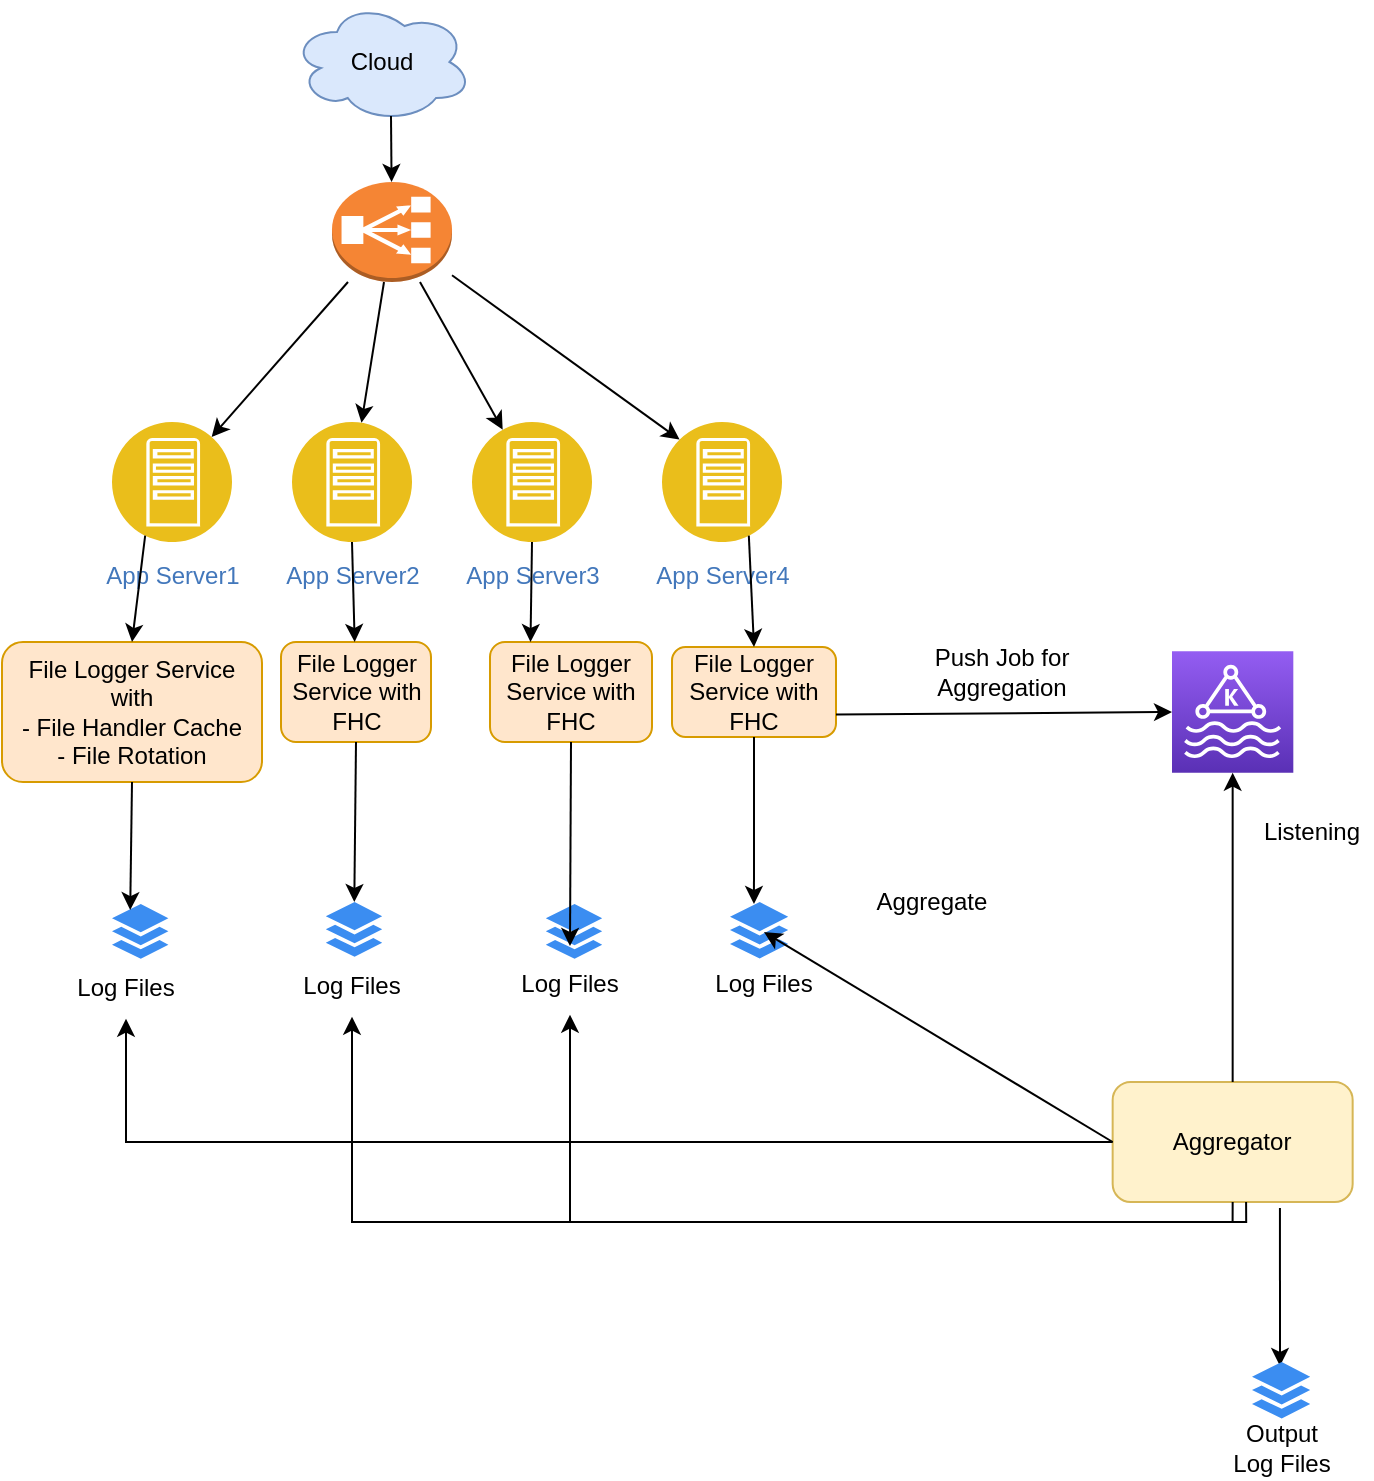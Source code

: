 <mxfile version="19.0.0" type="github">
  <diagram id="lUa3gWWIOQ3Ezx8iIg11" name="Page-1">
    <mxGraphModel dx="786" dy="1555" grid="1" gridSize="10" guides="1" tooltips="1" connect="1" arrows="1" fold="1" page="1" pageScale="1" pageWidth="850" pageHeight="1100" math="0" shadow="0">
      <root>
        <mxCell id="0" />
        <mxCell id="1" parent="0" />
        <mxCell id="HoUSiF2mZgYhkKFjoCLb-3" value="App Server1" style="aspect=fixed;perimeter=ellipsePerimeter;html=1;align=center;shadow=0;dashed=0;fontColor=#4277BB;labelBackgroundColor=#ffffff;fontSize=12;spacingTop=3;image;image=img/lib/ibm/applications/app_server.svg;" parent="1" vertex="1">
          <mxGeometry x="150" y="180" width="60" height="60" as="geometry" />
        </mxCell>
        <mxCell id="HoUSiF2mZgYhkKFjoCLb-4" value="" style="endArrow=classic;html=1;rounded=0;" parent="1" source="HoUSiF2mZgYhkKFjoCLb-19" target="HoUSiF2mZgYhkKFjoCLb-3" edge="1">
          <mxGeometry width="50" height="50" relative="1" as="geometry">
            <mxPoint x="271" y="33.04" as="sourcePoint" />
            <mxPoint x="430" y="200" as="targetPoint" />
          </mxGeometry>
        </mxCell>
        <mxCell id="HoUSiF2mZgYhkKFjoCLb-6" value="App Server2" style="aspect=fixed;perimeter=ellipsePerimeter;html=1;align=center;shadow=0;dashed=0;fontColor=#4277BB;labelBackgroundColor=#ffffff;fontSize=12;spacingTop=3;image;image=img/lib/ibm/applications/app_server.svg;" parent="1" vertex="1">
          <mxGeometry x="240" y="180" width="60" height="60" as="geometry" />
        </mxCell>
        <mxCell id="HoUSiF2mZgYhkKFjoCLb-7" value="App Server3" style="aspect=fixed;perimeter=ellipsePerimeter;html=1;align=center;shadow=0;dashed=0;fontColor=#4277BB;labelBackgroundColor=#ffffff;fontSize=12;spacingTop=3;image;image=img/lib/ibm/applications/app_server.svg;" parent="1" vertex="1">
          <mxGeometry x="330" y="180" width="60" height="60" as="geometry" />
        </mxCell>
        <mxCell id="HoUSiF2mZgYhkKFjoCLb-8" value="App Server4" style="aspect=fixed;perimeter=ellipsePerimeter;html=1;align=center;shadow=0;dashed=0;fontColor=#4277BB;labelBackgroundColor=#ffffff;fontSize=12;spacingTop=3;image;image=img/lib/ibm/applications/app_server.svg;" parent="1" vertex="1">
          <mxGeometry x="425" y="180" width="60" height="60" as="geometry" />
        </mxCell>
        <mxCell id="HoUSiF2mZgYhkKFjoCLb-16" value="" style="endArrow=classic;html=1;rounded=0;" parent="1" source="HoUSiF2mZgYhkKFjoCLb-19" target="HoUSiF2mZgYhkKFjoCLb-6" edge="1">
          <mxGeometry width="50" height="50" relative="1" as="geometry">
            <mxPoint x="277.96" y="34" as="sourcePoint" />
            <mxPoint x="430" y="190" as="targetPoint" />
          </mxGeometry>
        </mxCell>
        <mxCell id="HoUSiF2mZgYhkKFjoCLb-17" value="" style="endArrow=classic;html=1;rounded=0;" parent="1" source="HoUSiF2mZgYhkKFjoCLb-19" target="HoUSiF2mZgYhkKFjoCLb-7" edge="1">
          <mxGeometry width="50" height="50" relative="1" as="geometry">
            <mxPoint x="294.779" y="38.768" as="sourcePoint" />
            <mxPoint x="430" y="190" as="targetPoint" />
          </mxGeometry>
        </mxCell>
        <mxCell id="HoUSiF2mZgYhkKFjoCLb-18" value="" style="endArrow=classic;html=1;rounded=0;entryX=0;entryY=0;entryDx=0;entryDy=0;" parent="1" source="HoUSiF2mZgYhkKFjoCLb-19" target="HoUSiF2mZgYhkKFjoCLb-8" edge="1">
          <mxGeometry width="50" height="50" relative="1" as="geometry">
            <mxPoint x="316" y="24" as="sourcePoint" />
            <mxPoint x="430" y="190" as="targetPoint" />
          </mxGeometry>
        </mxCell>
        <mxCell id="HoUSiF2mZgYhkKFjoCLb-19" value="" style="outlineConnect=0;dashed=0;verticalLabelPosition=bottom;verticalAlign=top;align=center;html=1;shape=mxgraph.aws3.classic_load_balancer;fillColor=#F58534;gradientColor=none;" parent="1" vertex="1">
          <mxGeometry x="260" y="60" width="60" height="50" as="geometry" />
        </mxCell>
        <mxCell id="HoUSiF2mZgYhkKFjoCLb-20" value="Cloud" style="ellipse;shape=cloud;whiteSpace=wrap;html=1;fillColor=#dae8fc;strokeColor=#6c8ebf;" parent="1" vertex="1">
          <mxGeometry x="240" y="-30" width="90" height="60" as="geometry" />
        </mxCell>
        <mxCell id="HoUSiF2mZgYhkKFjoCLb-21" value="" style="endArrow=classic;html=1;rounded=0;exitX=0.55;exitY=0.95;exitDx=0;exitDy=0;exitPerimeter=0;" parent="1" source="HoUSiF2mZgYhkKFjoCLb-20" target="HoUSiF2mZgYhkKFjoCLb-19" edge="1">
          <mxGeometry width="50" height="50" relative="1" as="geometry">
            <mxPoint x="380" y="130" as="sourcePoint" />
            <mxPoint x="430" y="80" as="targetPoint" />
          </mxGeometry>
        </mxCell>
        <mxCell id="HoUSiF2mZgYhkKFjoCLb-22" value="" style="sketch=0;html=1;aspect=fixed;strokeColor=none;shadow=0;align=center;verticalAlign=top;fillColor=#3B8DF1;shape=mxgraph.gcp2.files" parent="1" vertex="1">
          <mxGeometry x="150.0" y="421" width="28.2" height="27.34" as="geometry" />
        </mxCell>
        <mxCell id="HoUSiF2mZgYhkKFjoCLb-23" value="Log Files" style="text;html=1;strokeColor=none;fillColor=none;align=center;verticalAlign=middle;whiteSpace=wrap;rounded=0;" parent="1" vertex="1">
          <mxGeometry x="127" y="448.34" width="60" height="30" as="geometry" />
        </mxCell>
        <mxCell id="HoUSiF2mZgYhkKFjoCLb-24" value="" style="sketch=0;html=1;aspect=fixed;strokeColor=none;shadow=0;align=center;verticalAlign=top;fillColor=#3B8DF1;shape=mxgraph.gcp2.files" parent="1" vertex="1">
          <mxGeometry x="256.9" y="420" width="28.2" height="27.34" as="geometry" />
        </mxCell>
        <mxCell id="HoUSiF2mZgYhkKFjoCLb-25" value="Log Files" style="text;html=1;strokeColor=none;fillColor=none;align=center;verticalAlign=middle;whiteSpace=wrap;rounded=0;" parent="1" vertex="1">
          <mxGeometry x="240" y="447.34" width="60" height="30" as="geometry" />
        </mxCell>
        <mxCell id="HoUSiF2mZgYhkKFjoCLb-26" value="" style="sketch=0;html=1;aspect=fixed;strokeColor=none;shadow=0;align=center;verticalAlign=top;fillColor=#3B8DF1;shape=mxgraph.gcp2.files" parent="1" vertex="1">
          <mxGeometry x="366.9" y="421" width="28.2" height="27.34" as="geometry" />
        </mxCell>
        <mxCell id="HoUSiF2mZgYhkKFjoCLb-27" value="Log Files" style="text;html=1;strokeColor=none;fillColor=none;align=center;verticalAlign=middle;whiteSpace=wrap;rounded=0;" parent="1" vertex="1">
          <mxGeometry x="349" y="446.34" width="60" height="30" as="geometry" />
        </mxCell>
        <mxCell id="HoUSiF2mZgYhkKFjoCLb-28" value="" style="sketch=0;html=1;aspect=fixed;strokeColor=none;shadow=0;align=center;verticalAlign=top;fillColor=#3B8DF1;shape=mxgraph.gcp2.files" parent="1" vertex="1">
          <mxGeometry x="459" y="420" width="29.1" height="28.21" as="geometry" />
        </mxCell>
        <mxCell id="HoUSiF2mZgYhkKFjoCLb-29" value="Log Files" style="text;html=1;strokeColor=none;fillColor=none;align=center;verticalAlign=middle;whiteSpace=wrap;rounded=0;" parent="1" vertex="1">
          <mxGeometry x="446" y="446.34" width="60" height="30" as="geometry" />
        </mxCell>
        <mxCell id="HoUSiF2mZgYhkKFjoCLb-30" value="" style="sketch=0;points=[[0,0,0],[0.25,0,0],[0.5,0,0],[0.75,0,0],[1,0,0],[0,1,0],[0.25,1,0],[0.5,1,0],[0.75,1,0],[1,1,0],[0,0.25,0],[0,0.5,0],[0,0.75,0],[1,0.25,0],[1,0.5,0],[1,0.75,0]];outlineConnect=0;fontColor=#232F3E;gradientColor=#945DF2;gradientDirection=north;fillColor=#5A30B5;strokeColor=#ffffff;dashed=0;verticalLabelPosition=bottom;verticalAlign=top;align=center;html=1;fontSize=12;fontStyle=0;aspect=fixed;shape=mxgraph.aws4.resourceIcon;resIcon=mxgraph.aws4.managed_streaming_for_kafka;" parent="1" vertex="1">
          <mxGeometry x="680" y="294.67" width="60.66" height="60.66" as="geometry" />
        </mxCell>
        <mxCell id="HoUSiF2mZgYhkKFjoCLb-33" value="File Logger Service with&lt;br&gt;- File Handler Cache&lt;br&gt;- File Rotation" style="rounded=1;whiteSpace=wrap;html=1;fillColor=#ffe6cc;strokeColor=#d79b00;" parent="1" vertex="1">
          <mxGeometry x="95" y="290" width="130" height="70" as="geometry" />
        </mxCell>
        <mxCell id="HoUSiF2mZgYhkKFjoCLb-34" value="File Logger Service with FHC" style="rounded=1;whiteSpace=wrap;html=1;fillColor=#ffe6cc;strokeColor=#d79b00;" parent="1" vertex="1">
          <mxGeometry x="234.5" y="290" width="75" height="50" as="geometry" />
        </mxCell>
        <mxCell id="HoUSiF2mZgYhkKFjoCLb-35" value="File Logger Service with FHC" style="rounded=1;whiteSpace=wrap;html=1;fillColor=#ffe6cc;strokeColor=#d79b00;" parent="1" vertex="1">
          <mxGeometry x="339" y="290" width="81" height="50" as="geometry" />
        </mxCell>
        <mxCell id="HoUSiF2mZgYhkKFjoCLb-36" value="File Logger Service with FHC" style="rounded=1;whiteSpace=wrap;html=1;fillColor=#ffe6cc;strokeColor=#d79b00;" parent="1" vertex="1">
          <mxGeometry x="430" y="292.5" width="82" height="45" as="geometry" />
        </mxCell>
        <mxCell id="HoUSiF2mZgYhkKFjoCLb-38" value="" style="endArrow=classic;html=1;rounded=0;exitX=0.25;exitY=1;exitDx=0;exitDy=0;entryX=0.5;entryY=0;entryDx=0;entryDy=0;" parent="1" source="HoUSiF2mZgYhkKFjoCLb-3" target="HoUSiF2mZgYhkKFjoCLb-33" edge="1">
          <mxGeometry width="50" height="50" relative="1" as="geometry">
            <mxPoint x="310" y="330" as="sourcePoint" />
            <mxPoint x="360" y="280" as="targetPoint" />
          </mxGeometry>
        </mxCell>
        <mxCell id="HoUSiF2mZgYhkKFjoCLb-39" value="" style="endArrow=classic;html=1;rounded=0;exitX=0.5;exitY=1;exitDx=0;exitDy=0;" parent="1" source="HoUSiF2mZgYhkKFjoCLb-6" target="HoUSiF2mZgYhkKFjoCLb-34" edge="1">
          <mxGeometry width="50" height="50" relative="1" as="geometry">
            <mxPoint x="310" y="330" as="sourcePoint" />
            <mxPoint x="280" y="290" as="targetPoint" />
          </mxGeometry>
        </mxCell>
        <mxCell id="HoUSiF2mZgYhkKFjoCLb-40" value="" style="endArrow=classic;html=1;rounded=0;exitX=0.5;exitY=1;exitDx=0;exitDy=0;entryX=0.25;entryY=0;entryDx=0;entryDy=0;" parent="1" source="HoUSiF2mZgYhkKFjoCLb-7" target="HoUSiF2mZgYhkKFjoCLb-35" edge="1">
          <mxGeometry width="50" height="50" relative="1" as="geometry">
            <mxPoint x="310" y="330" as="sourcePoint" />
            <mxPoint x="360" y="280" as="targetPoint" />
          </mxGeometry>
        </mxCell>
        <mxCell id="HoUSiF2mZgYhkKFjoCLb-41" value="" style="endArrow=classic;html=1;rounded=0;exitX=0.75;exitY=1;exitDx=0;exitDy=0;entryX=0.5;entryY=0;entryDx=0;entryDy=0;" parent="1" source="HoUSiF2mZgYhkKFjoCLb-8" target="HoUSiF2mZgYhkKFjoCLb-36" edge="1">
          <mxGeometry width="50" height="50" relative="1" as="geometry">
            <mxPoint x="310" y="330" as="sourcePoint" />
            <mxPoint x="360" y="280" as="targetPoint" />
          </mxGeometry>
        </mxCell>
        <mxCell id="HoUSiF2mZgYhkKFjoCLb-43" value="" style="endArrow=classic;html=1;rounded=0;exitX=0.5;exitY=1;exitDx=0;exitDy=0;entryX=0.323;entryY=0.11;entryDx=0;entryDy=0;entryPerimeter=0;" parent="1" source="HoUSiF2mZgYhkKFjoCLb-33" target="HoUSiF2mZgYhkKFjoCLb-22" edge="1">
          <mxGeometry width="50" height="50" relative="1" as="geometry">
            <mxPoint x="310" y="370" as="sourcePoint" />
            <mxPoint x="360" y="320" as="targetPoint" />
          </mxGeometry>
        </mxCell>
        <mxCell id="HoUSiF2mZgYhkKFjoCLb-44" value="" style="endArrow=classic;html=1;rounded=0;exitX=0.5;exitY=1;exitDx=0;exitDy=0;" parent="1" source="HoUSiF2mZgYhkKFjoCLb-34" target="HoUSiF2mZgYhkKFjoCLb-24" edge="1">
          <mxGeometry width="50" height="50" relative="1" as="geometry">
            <mxPoint x="310" y="370" as="sourcePoint" />
            <mxPoint x="360" y="320" as="targetPoint" />
          </mxGeometry>
        </mxCell>
        <mxCell id="HoUSiF2mZgYhkKFjoCLb-45" value="" style="endArrow=classic;html=1;rounded=0;exitX=0.5;exitY=1;exitDx=0;exitDy=0;entryX=0.429;entryY=0.768;entryDx=0;entryDy=0;entryPerimeter=0;" parent="1" source="HoUSiF2mZgYhkKFjoCLb-35" target="HoUSiF2mZgYhkKFjoCLb-26" edge="1">
          <mxGeometry width="50" height="50" relative="1" as="geometry">
            <mxPoint x="310" y="370" as="sourcePoint" />
            <mxPoint x="360" y="320" as="targetPoint" />
          </mxGeometry>
        </mxCell>
        <mxCell id="HoUSiF2mZgYhkKFjoCLb-46" value="" style="endArrow=classic;html=1;rounded=0;exitX=0.5;exitY=1;exitDx=0;exitDy=0;entryX=0.412;entryY=0.035;entryDx=0;entryDy=0;entryPerimeter=0;" parent="1" source="HoUSiF2mZgYhkKFjoCLb-36" target="HoUSiF2mZgYhkKFjoCLb-28" edge="1">
          <mxGeometry width="50" height="50" relative="1" as="geometry">
            <mxPoint x="310" y="370" as="sourcePoint" />
            <mxPoint x="360" y="320" as="targetPoint" />
          </mxGeometry>
        </mxCell>
        <mxCell id="HoUSiF2mZgYhkKFjoCLb-47" value="" style="endArrow=classic;html=1;rounded=0;exitX=1;exitY=0.75;exitDx=0;exitDy=0;entryX=0;entryY=0.5;entryDx=0;entryDy=0;entryPerimeter=0;" parent="1" source="HoUSiF2mZgYhkKFjoCLb-36" target="HoUSiF2mZgYhkKFjoCLb-30" edge="1">
          <mxGeometry width="50" height="50" relative="1" as="geometry">
            <mxPoint x="440" y="330" as="sourcePoint" />
            <mxPoint x="490" y="280" as="targetPoint" />
          </mxGeometry>
        </mxCell>
        <mxCell id="HoUSiF2mZgYhkKFjoCLb-48" value="Push Job for Aggregation" style="text;html=1;strokeColor=none;fillColor=none;align=center;verticalAlign=middle;whiteSpace=wrap;rounded=0;" parent="1" vertex="1">
          <mxGeometry x="550" y="280" width="90" height="50" as="geometry" />
        </mxCell>
        <mxCell id="HoUSiF2mZgYhkKFjoCLb-49" value="Aggregator" style="rounded=1;whiteSpace=wrap;html=1;fillColor=#fff2cc;strokeColor=#d6b656;" parent="1" vertex="1">
          <mxGeometry x="650.33" y="510" width="120" height="60" as="geometry" />
        </mxCell>
        <mxCell id="HoUSiF2mZgYhkKFjoCLb-50" value="" style="endArrow=classic;html=1;rounded=0;exitX=0.5;exitY=0;exitDx=0;exitDy=0;" parent="1" source="HoUSiF2mZgYhkKFjoCLb-49" target="HoUSiF2mZgYhkKFjoCLb-30" edge="1">
          <mxGeometry width="50" height="50" relative="1" as="geometry">
            <mxPoint x="440" y="310" as="sourcePoint" />
            <mxPoint x="490" y="260" as="targetPoint" />
          </mxGeometry>
        </mxCell>
        <mxCell id="HoUSiF2mZgYhkKFjoCLb-51" value="Listening" style="text;html=1;strokeColor=none;fillColor=none;align=center;verticalAlign=middle;whiteSpace=wrap;rounded=0;" parent="1" vertex="1">
          <mxGeometry x="720" y="370" width="60" height="30" as="geometry" />
        </mxCell>
        <mxCell id="HoUSiF2mZgYhkKFjoCLb-52" value="" style="endArrow=classic;html=1;rounded=0;exitX=0;exitY=0.5;exitDx=0;exitDy=0;entryX=0.584;entryY=0.532;entryDx=0;entryDy=0;entryPerimeter=0;" parent="1" source="HoUSiF2mZgYhkKFjoCLb-49" target="HoUSiF2mZgYhkKFjoCLb-28" edge="1">
          <mxGeometry width="50" height="50" relative="1" as="geometry">
            <mxPoint x="440" y="310" as="sourcePoint" />
            <mxPoint x="490" y="260" as="targetPoint" />
          </mxGeometry>
        </mxCell>
        <mxCell id="HoUSiF2mZgYhkKFjoCLb-53" value="Aggregate" style="text;html=1;strokeColor=none;fillColor=none;align=center;verticalAlign=middle;whiteSpace=wrap;rounded=0;" parent="1" vertex="1">
          <mxGeometry x="530" y="404.67" width="60" height="30" as="geometry" />
        </mxCell>
        <mxCell id="HoUSiF2mZgYhkKFjoCLb-54" value="" style="endArrow=classic;html=1;rounded=0;exitX=0.5;exitY=1;exitDx=0;exitDy=0;edgeStyle=orthogonalEdgeStyle;" parent="1" source="HoUSiF2mZgYhkKFjoCLb-49" target="HoUSiF2mZgYhkKFjoCLb-27" edge="1">
          <mxGeometry width="50" height="50" relative="1" as="geometry">
            <mxPoint x="440" y="460" as="sourcePoint" />
            <mxPoint x="410" y="560" as="targetPoint" />
          </mxGeometry>
        </mxCell>
        <mxCell id="HoUSiF2mZgYhkKFjoCLb-56" value="" style="endArrow=classic;html=1;rounded=0;exitX=0.556;exitY=1;exitDx=0;exitDy=0;edgeStyle=orthogonalEdgeStyle;exitPerimeter=0;" parent="1" source="HoUSiF2mZgYhkKFjoCLb-49" target="HoUSiF2mZgYhkKFjoCLb-25" edge="1">
          <mxGeometry width="50" height="50" relative="1" as="geometry">
            <mxPoint x="720.33" y="580" as="sourcePoint" />
            <mxPoint x="389" y="486.34" as="targetPoint" />
          </mxGeometry>
        </mxCell>
        <mxCell id="HoUSiF2mZgYhkKFjoCLb-57" value="" style="endArrow=classic;html=1;rounded=0;edgeStyle=orthogonalEdgeStyle;" parent="1" source="HoUSiF2mZgYhkKFjoCLb-49" target="HoUSiF2mZgYhkKFjoCLb-23" edge="1">
          <mxGeometry width="50" height="50" relative="1" as="geometry">
            <mxPoint x="730.33" y="590" as="sourcePoint" />
            <mxPoint x="280" y="487.34" as="targetPoint" />
          </mxGeometry>
        </mxCell>
        <mxCell id="3i5Iuh5YRwQeymj3yWps-1" value="" style="endArrow=classic;html=1;rounded=0;exitX=0.697;exitY=1.05;exitDx=0;exitDy=0;exitPerimeter=0;" edge="1" parent="1" source="HoUSiF2mZgYhkKFjoCLb-49">
          <mxGeometry width="50" height="50" relative="1" as="geometry">
            <mxPoint x="480" y="480" as="sourcePoint" />
            <mxPoint x="734" y="652" as="targetPoint" />
          </mxGeometry>
        </mxCell>
        <mxCell id="3i5Iuh5YRwQeymj3yWps-2" value="" style="sketch=0;html=1;aspect=fixed;strokeColor=none;shadow=0;align=center;verticalAlign=top;fillColor=#3B8DF1;shape=mxgraph.gcp2.files" vertex="1" parent="1">
          <mxGeometry x="720" y="650" width="29.1" height="28.21" as="geometry" />
        </mxCell>
        <mxCell id="3i5Iuh5YRwQeymj3yWps-3" value="Output Log Files" style="text;html=1;strokeColor=none;fillColor=none;align=center;verticalAlign=middle;whiteSpace=wrap;rounded=0;" vertex="1" parent="1">
          <mxGeometry x="704.55" y="678.21" width="60" height="30" as="geometry" />
        </mxCell>
      </root>
    </mxGraphModel>
  </diagram>
</mxfile>
